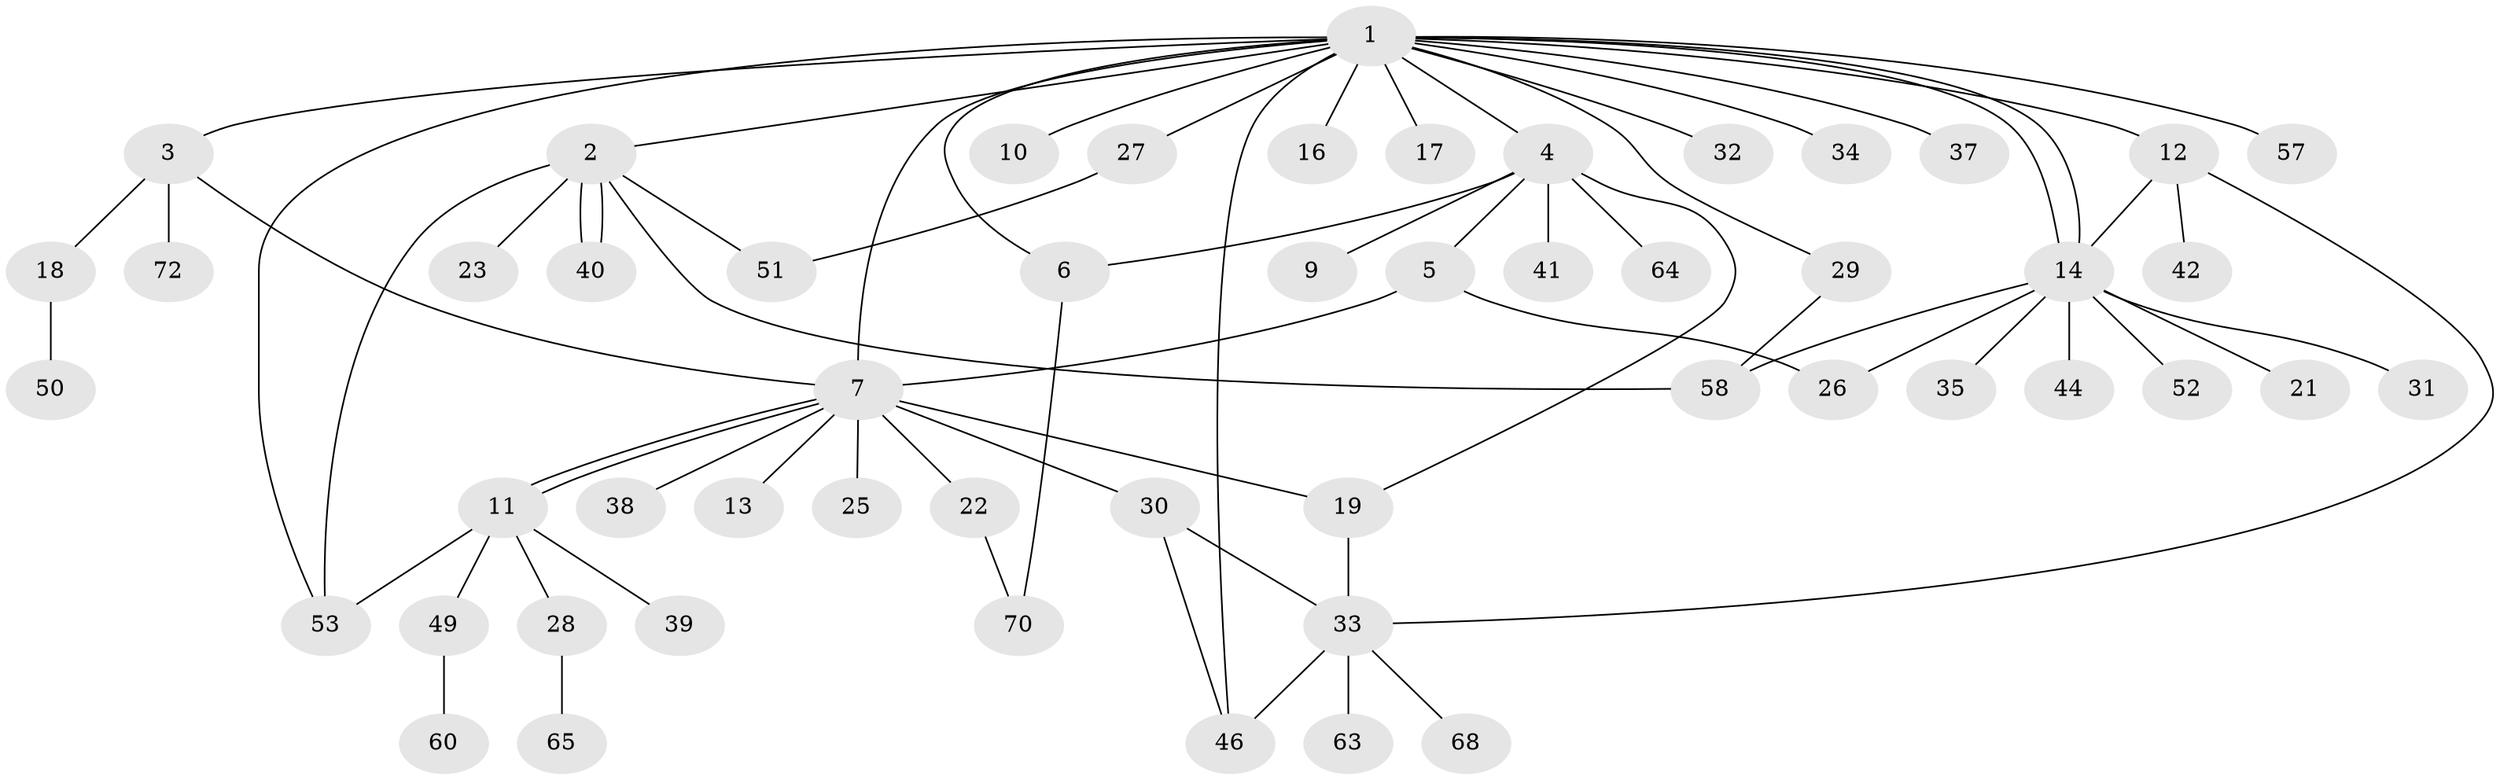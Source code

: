 // original degree distribution, {20: 0.013888888888888888, 8: 0.013888888888888888, 4: 0.027777777777777776, 7: 0.027777777777777776, 3: 0.19444444444444445, 13: 0.013888888888888888, 2: 0.19444444444444445, 1: 0.4861111111111111, 9: 0.013888888888888888, 5: 0.013888888888888888}
// Generated by graph-tools (version 1.1) at 2025/11/02/27/25 16:11:10]
// undirected, 53 vertices, 71 edges
graph export_dot {
graph [start="1"]
  node [color=gray90,style=filled];
  1 [super="+15"];
  2 [super="+47"];
  3;
  4 [super="+8"];
  5 [super="+20"];
  6 [super="+69"];
  7 [super="+48"];
  9;
  10;
  11 [super="+66"];
  12 [super="+36"];
  13 [super="+55"];
  14 [super="+43"];
  16;
  17;
  18 [super="+24"];
  19 [super="+71"];
  21;
  22 [super="+62"];
  23;
  25;
  26 [super="+61"];
  27 [super="+59"];
  28 [super="+54"];
  29;
  30;
  31;
  32;
  33 [super="+45"];
  34;
  35;
  37;
  38;
  39;
  40;
  41;
  42;
  44;
  46 [super="+67"];
  49 [super="+56"];
  50;
  51;
  52;
  53;
  57;
  58;
  60;
  63;
  64;
  65;
  68;
  70;
  72;
  1 -- 2;
  1 -- 3;
  1 -- 4;
  1 -- 6;
  1 -- 7 [weight=2];
  1 -- 10;
  1 -- 12;
  1 -- 14;
  1 -- 14;
  1 -- 16;
  1 -- 17;
  1 -- 27;
  1 -- 29;
  1 -- 32;
  1 -- 34;
  1 -- 37;
  1 -- 53;
  1 -- 57;
  1 -- 46;
  2 -- 23;
  2 -- 40;
  2 -- 40;
  2 -- 51;
  2 -- 53;
  2 -- 58;
  3 -- 7;
  3 -- 18;
  3 -- 72;
  4 -- 5;
  4 -- 6;
  4 -- 9;
  4 -- 19;
  4 -- 41;
  4 -- 64;
  5 -- 7;
  5 -- 26;
  6 -- 70;
  7 -- 11;
  7 -- 11;
  7 -- 13;
  7 -- 22;
  7 -- 25;
  7 -- 30;
  7 -- 38;
  7 -- 19;
  11 -- 28;
  11 -- 39;
  11 -- 49;
  11 -- 53;
  12 -- 42;
  12 -- 33;
  12 -- 14;
  14 -- 21;
  14 -- 26;
  14 -- 31;
  14 -- 35;
  14 -- 52;
  14 -- 58;
  14 -- 44;
  18 -- 50;
  19 -- 33;
  22 -- 70;
  27 -- 51;
  28 -- 65;
  29 -- 58;
  30 -- 33;
  30 -- 46;
  33 -- 63;
  33 -- 46;
  33 -- 68;
  49 -- 60;
}
